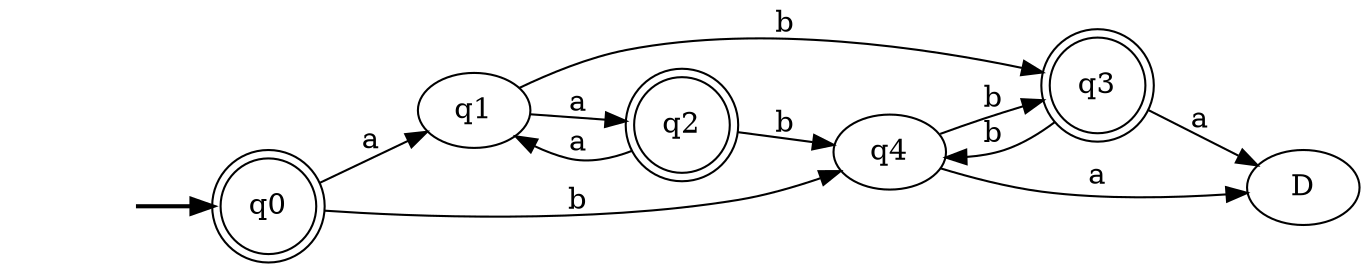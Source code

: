 digraph{
    rankdir=LR
    fake [style=invisible]
    fake -> q0 [style=bold]

    q0 [root=true, shape=doublecircle]

    q1
    q2 [shape=doublecircle]
    q3 [shape=doublecircle]
    q4
    D

    q0 -> q1 [label="a"]
    q0 -> q4 [label="b"]
    q1 -> q2 [label="a"]
    q1 -> q3 [label="b"]
    q2 -> q1 [label="a"]
    q2 -> q4 [label="b"]
    q3 -> D [label="a"]
    q3 -> q4 [label="b"]
    q4 -> D [label="a"]
    q4 -> q3 [label="b"]
}
